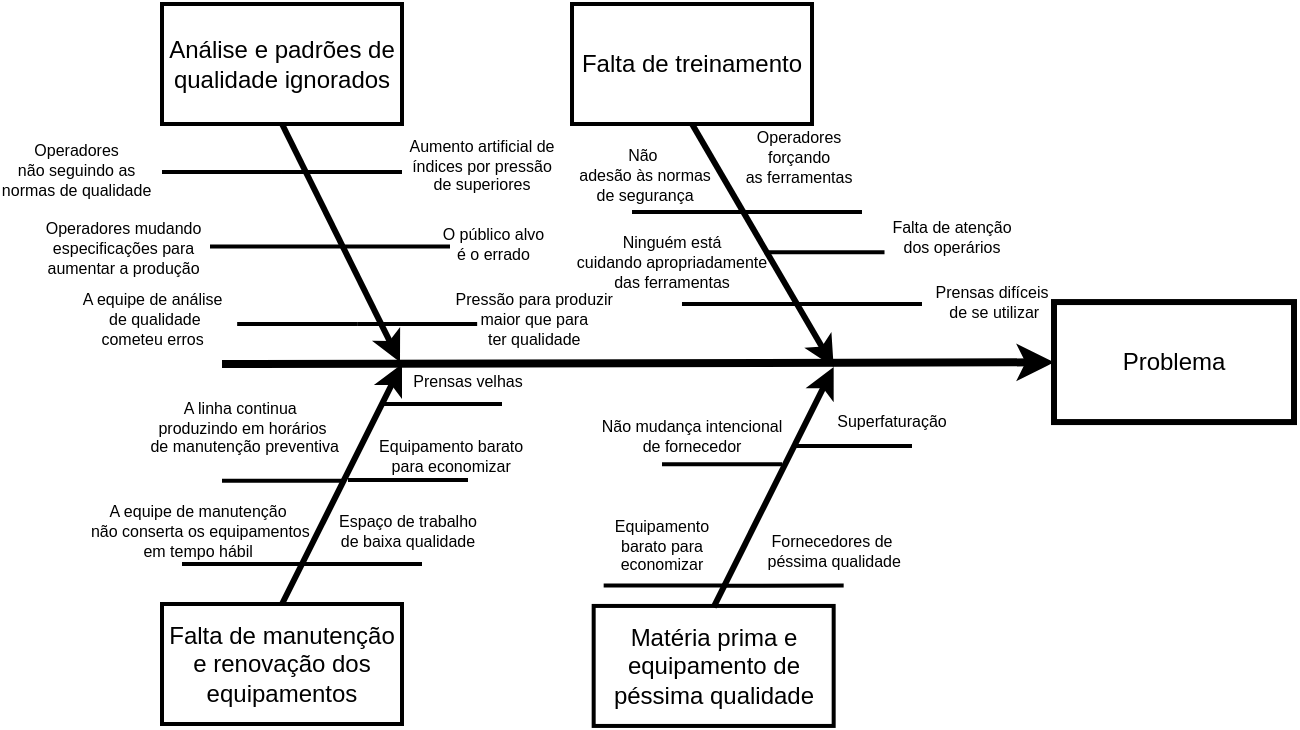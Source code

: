 <mxfile version="17.5.0" type="device"><diagram name="Page-1" id="4fc8d65c-f3f6-feb3-4d1c-02f59d9f9886"><mxGraphModel dx="788" dy="436" grid="0" gridSize="10" guides="1" tooltips="1" connect="1" arrows="1" fold="1" page="0" pageScale="1" pageWidth="826" pageHeight="1169" background="none" math="0" shadow="0"><root><mxCell id="0"/><mxCell id="1" parent="0"/><mxCell id="8" value="Problema" style="whiteSpace=wrap;strokeWidth=3" parent="1" vertex="1"><mxGeometry x="706" y="249.03" width="120" height="60" as="geometry"/></mxCell><mxCell id="9" value="" style="edgeStyle=none;strokeWidth=4" parent="1" target="8" edge="1"><mxGeometry width="100" height="100" relative="1" as="geometry"><mxPoint x="290" y="280" as="sourcePoint"/><mxPoint x="240" y="230" as="targetPoint"/></mxGeometry></mxCell><mxCell id="143" value="Análise e padrões de qualidade ignorados" style="whiteSpace=wrap;strokeWidth=2" parent="1" vertex="1"><mxGeometry x="260" y="100.0" width="120" height="60" as="geometry"/></mxCell><mxCell id="144" value="Falta de manutenção e renovação dos equipamentos" style="whiteSpace=wrap;strokeWidth=2" parent="1" vertex="1"><mxGeometry x="260" y="400.0" width="120" height="60" as="geometry"/></mxCell><mxCell id="145" value="" style="edgeStyle=none;exitX=0.5;exitY=1;strokeWidth=3" parent="1" source="143" edge="1"><mxGeometry width="100" height="100" relative="1" as="geometry"><mxPoint x="320" y="190.0" as="sourcePoint"/><mxPoint x="379" y="279" as="targetPoint"/></mxGeometry></mxCell><mxCell id="146" value="" style="edgeStyle=none;exitX=0.5;exitY=0;strokeWidth=3" parent="1" edge="1"><mxGeometry width="100" height="100" relative="1" as="geometry"><mxPoint x="320.0" y="400.0" as="sourcePoint"/><mxPoint x="380" y="280.0" as="targetPoint"/></mxGeometry></mxCell><mxCell id="148" value="" style="edgeStyle=none;endArrow=none;strokeWidth=2" parent="1" edge="1"><mxGeometry width="100" height="100" relative="1" as="geometry"><mxPoint x="284" y="221.25" as="sourcePoint"/><mxPoint x="344.0" y="221.25" as="targetPoint"/></mxGeometry></mxCell><mxCell id="149" value="" style="edgeStyle=none;endArrow=none;strokeWidth=2" parent="1" edge="1"><mxGeometry width="100" height="100" relative="1" as="geometry"><mxPoint x="297.58" y="260.0" as="sourcePoint"/><mxPoint x="357.58" y="260.0" as="targetPoint"/></mxGeometry></mxCell><mxCell id="150" value="" style="edgeStyle=none;endArrow=none;strokeWidth=2" parent="1" edge="1"><mxGeometry width="100" height="100" relative="1" as="geometry"><mxPoint x="320" y="184.06" as="sourcePoint"/><mxPoint x="380" y="184.06" as="targetPoint"/><Array as="points"><mxPoint x="340.42" y="184.03"/></Array></mxGeometry></mxCell><mxCell id="151" value="" style="edgeStyle=none;endArrow=none;strokeWidth=2" parent="1" edge="1"><mxGeometry width="100" height="100" relative="1" as="geometry"><mxPoint x="344.0" y="221.25" as="sourcePoint"/><mxPoint x="404" y="221.25" as="targetPoint"/></mxGeometry></mxCell><mxCell id="152" value="" style="edgeStyle=none;endArrow=none;strokeWidth=2" parent="1" edge="1"><mxGeometry width="100" height="100" relative="1" as="geometry"><mxPoint x="357.58" y="260.0" as="sourcePoint"/><mxPoint x="417.58" y="260.0" as="targetPoint"/></mxGeometry></mxCell><mxCell id="153" value="" style="edgeStyle=none;endArrow=none;strokeWidth=2" parent="1" edge="1"><mxGeometry width="100" height="100" relative="1" as="geometry"><mxPoint x="290" y="338.34" as="sourcePoint"/><mxPoint x="350.0" y="338.34" as="targetPoint"/></mxGeometry></mxCell><mxCell id="154" value="" style="edgeStyle=none;endArrow=none;strokeWidth=2" parent="1" edge="1"><mxGeometry width="100" height="100" relative="1" as="geometry"><mxPoint x="353" y="338.06" as="sourcePoint"/><mxPoint x="413.0" y="338.06" as="targetPoint"/></mxGeometry></mxCell><mxCell id="155" value="" style="edgeStyle=none;endArrow=none;strokeWidth=2" parent="1" edge="1"><mxGeometry width="100" height="100" relative="1" as="geometry"><mxPoint x="270.0" y="380.0" as="sourcePoint"/><mxPoint x="330" y="380.0" as="targetPoint"/></mxGeometry></mxCell><mxCell id="156" value="" style="edgeStyle=none;endArrow=none;strokeWidth=2" parent="1" edge="1"><mxGeometry width="100" height="100" relative="1" as="geometry"><mxPoint x="370.0" y="300.0" as="sourcePoint"/><mxPoint x="430" y="300.0" as="targetPoint"/></mxGeometry></mxCell><mxCell id="158" value="" style="edgeStyle=none;endArrow=none;strokeWidth=2" parent="1" edge="1"><mxGeometry width="100" height="100" relative="1" as="geometry"><mxPoint x="330" y="380.0" as="sourcePoint"/><mxPoint x="390" y="380.0" as="targetPoint"/></mxGeometry></mxCell><mxCell id="179" value="Prensas velhas" style="text;spacingTop=-5;fontSize=8;align=center;verticalAlign=middle;points=[]" parent="1" vertex="1"><mxGeometry x="398.0" y="280.97" width="30" height="20.0" as="geometry"/></mxCell><mxCell id="181" value="A equipe de manutenção&#10; não conserta os equipamentos &#10;em tempo hábil" style="text;spacingTop=-5;fontSize=8;align=center;verticalAlign=middle;points=[]" parent="1" vertex="1"><mxGeometry x="263.06" y="355.97" width="30" height="20.0" as="geometry"/></mxCell><mxCell id="202" value="Equipamento barato &#10;para economizar" style="text;spacingTop=-5;fontSize=8;align=center;verticalAlign=middle;points=[]" parent="1" vertex="1"><mxGeometry x="389.583" y="318.342" width="30" height="20.0" as="geometry"/></mxCell><mxCell id="203" value="Espaço de trabalho &#10;de baixa qualidade" style="text;spacingTop=-5;fontSize=8;align=center;verticalAlign=middle;points=[]" parent="1" vertex="1"><mxGeometry x="368.003" y="355.972" width="30" height="20.0" as="geometry"/></mxCell><mxCell id="204" value="Falta de treinamento" style="whiteSpace=wrap;strokeWidth=2" parent="1" vertex="1"><mxGeometry x="465.003" y="99.998" width="120" height="60" as="geometry"/></mxCell><mxCell id="205" value="Matéria prima e equipamento de péssima qualidade" style="whiteSpace=wrap;strokeWidth=2" parent="1" vertex="1"><mxGeometry x="475.833" y="400.968" width="120" height="60" as="geometry"/></mxCell><mxCell id="206" value="" style="edgeStyle=none;exitX=0.5;exitY=1;strokeWidth=3" parent="1" source="204" edge="1"><mxGeometry width="100" height="100" relative="1" as="geometry"><mxPoint x="535.833" y="191.528" as="sourcePoint"/><mxPoint x="595.833" y="281.528" as="targetPoint"/></mxGeometry></mxCell><mxCell id="207" value="" style="edgeStyle=none;exitX=0.5;exitY=0;strokeWidth=3" parent="1" edge="1"><mxGeometry width="100" height="100" relative="1" as="geometry"><mxPoint x="535.833" y="401.528" as="sourcePoint"/><mxPoint x="595.833" y="281.528" as="targetPoint"/></mxGeometry></mxCell><mxCell id="208" value="" style="edgeStyle=none;endArrow=none;strokeWidth=2" parent="1" edge="1"><mxGeometry width="100" height="100" relative="1" as="geometry"><mxPoint x="495.003" y="204.028" as="sourcePoint"/><mxPoint x="555.003" y="204.028" as="targetPoint"/></mxGeometry></mxCell><mxCell id="211" value="" style="edgeStyle=none;endArrow=none;strokeWidth=2" parent="1" edge="1"><mxGeometry width="100" height="100" relative="1" as="geometry"><mxPoint x="549.993" y="204.028" as="sourcePoint"/><mxPoint x="609.993" y="204.028" as="targetPoint"/></mxGeometry></mxCell><mxCell id="213" value="" style="edgeStyle=none;endArrow=none;strokeWidth=2" parent="1" edge="1"><mxGeometry width="100" height="100" relative="1" as="geometry"><mxPoint x="579.993" y="249.998" as="sourcePoint"/><mxPoint x="639.993" y="249.998" as="targetPoint"/></mxGeometry></mxCell><mxCell id="216" value="" style="edgeStyle=none;endArrow=none;strokeWidth=2" parent="1" edge="1"><mxGeometry width="100" height="100" relative="1" as="geometry"><mxPoint x="510.003" y="330.128" as="sourcePoint"/><mxPoint x="570.003" y="330.128" as="targetPoint"/></mxGeometry></mxCell><mxCell id="217" value="" style="edgeStyle=none;endArrow=none;strokeWidth=2" parent="1" edge="1"><mxGeometry width="100" height="100" relative="1" as="geometry"><mxPoint x="574.993" y="320.968" as="sourcePoint"/><mxPoint x="634.993" y="320.968" as="targetPoint"/></mxGeometry></mxCell><mxCell id="219" value="" style="edgeStyle=none;endArrow=none;strokeWidth=2" parent="1" edge="1"><mxGeometry width="100" height="100" relative="1" as="geometry"><mxPoint x="540" y="390.89" as="sourcePoint"/><mxPoint x="600.833" y="390.768" as="targetPoint"/></mxGeometry></mxCell><mxCell id="237" value="Não&#10; adesão às normas&#10; de segurança" style="text;spacingTop=-5;fontSize=8;align=center;verticalAlign=middle;points=[]" parent="1" vertex="1"><mxGeometry x="490.83" y="180" width="19.17" height="15.97" as="geometry"/></mxCell><mxCell id="242" value="Não mudança intencional &#10;de fornecedor" style="text;spacingTop=-5;fontSize=8;align=center;verticalAlign=middle;points=[]" parent="1" vertex="1"><mxGeometry x="510.003" y="308.338" width="30" height="20.0" as="geometry"/></mxCell><mxCell id="259" value="Operadores &#10;forçando &#10;as ferramentas" style="text;spacingTop=-5;fontSize=8;align=center;verticalAlign=middle;points=[]" parent="1" vertex="1"><mxGeometry x="561.25" y="177.5" width="34.58" height="2.5" as="geometry"/></mxCell><mxCell id="263" value="Fornecedores de&#10; péssima qualidade" style="text;spacingTop=-5;fontSize=8;align=center;verticalAlign=middle;points=[]" parent="1" vertex="1"><mxGeometry x="579.997" y="365.97" width="30" height="20.0" as="geometry"/></mxCell><mxCell id="264" value="Superfaturação" style="text;spacingTop=-5;fontSize=8;align=center;verticalAlign=middle;points=[]" parent="1" vertex="1"><mxGeometry x="609.997" y="300.97" width="30" height="20.0" as="geometry"/></mxCell><mxCell id="zJKM2OFTdH0HloZbZrTs-265" value="" style="edgeStyle=none;endArrow=none;strokeWidth=2" edge="1" parent="1"><mxGeometry width="100" height="100" relative="1" as="geometry"><mxPoint x="480.833" y="390.808" as="sourcePoint"/><mxPoint x="540.833" y="390.808" as="targetPoint"/></mxGeometry></mxCell><mxCell id="zJKM2OFTdH0HloZbZrTs-267" value="Equipamento barato para economizar" style="text;html=1;strokeColor=none;fillColor=none;align=center;verticalAlign=middle;whiteSpace=wrap;rounded=0;fontSize=8;" vertex="1" parent="1"><mxGeometry x="480" y="355.97" width="60" height="30" as="geometry"/></mxCell><mxCell id="zJKM2OFTdH0HloZbZrTs-268" value="Ninguém está&#10;cuidando apropriadamente&#10;das ferramentas" style="text;spacingTop=-5;fontSize=8;align=center;verticalAlign=middle;points=[]" vertex="1" parent="1"><mxGeometry x="500.003" y="221.248" width="30" height="20.0" as="geometry"/></mxCell><mxCell id="zJKM2OFTdH0HloZbZrTs-269" value="Operadores &#10;não seguindo as&#10;normas de qualidade" style="text;spacingTop=-5;fontSize=8;align=center;verticalAlign=middle;points=[]" vertex="1" parent="1"><mxGeometry x="200.0" y="184.03" width="34.58" height="2.5" as="geometry"/></mxCell><mxCell id="zJKM2OFTdH0HloZbZrTs-271" value="" style="edgeStyle=none;endArrow=none;strokeWidth=2" edge="1" parent="1"><mxGeometry width="100" height="100" relative="1" as="geometry"><mxPoint x="519.993" y="249.998" as="sourcePoint"/><mxPoint x="579.993" y="249.998" as="targetPoint"/></mxGeometry></mxCell><mxCell id="zJKM2OFTdH0HloZbZrTs-272" value="Falta de atenção&#10;dos operários" style="text;spacingTop=-5;fontSize=8;align=center;verticalAlign=middle;points=[]" vertex="1" parent="1"><mxGeometry x="639.993" y="209.028" width="30" height="20.0" as="geometry"/></mxCell><mxCell id="zJKM2OFTdH0HloZbZrTs-273" value="O público alvo&#10;é o errado" style="text;spacingTop=-5;fontSize=8;align=center;verticalAlign=middle;points=[]" vertex="1" parent="1"><mxGeometry x="408.42" y="221.25" width="34.58" height="2.5" as="geometry"/></mxCell><mxCell id="zJKM2OFTdH0HloZbZrTs-274" value="&lt;div style=&quot;text-align: center&quot;&gt;&lt;span&gt;&lt;font face=&quot;helvetica&quot;&gt;Aumento artificial&amp;nbsp;&lt;/font&gt;&lt;/span&gt;&lt;span style=&quot;font-family: &amp;#34;helvetica&amp;#34;&quot;&gt;de índices por pressão de superiores&lt;/span&gt;&lt;/div&gt;&lt;div style=&quot;text-align: center&quot;&gt;&lt;br&gt;&lt;/div&gt;" style="text;whiteSpace=wrap;html=1;fontSize=8;" vertex="1" parent="1"><mxGeometry x="378.58" y="160" width="80" height="40" as="geometry"/></mxCell><mxCell id="zJKM2OFTdH0HloZbZrTs-275" value="A equipe de análise&#10; de qualidade &#10;cometeu erros" style="text;spacingTop=-5;fontSize=8;align=center;verticalAlign=middle;points=[]" vertex="1" parent="1"><mxGeometry x="238.0" y="258.75" width="34.58" height="2.5" as="geometry"/></mxCell><mxCell id="zJKM2OFTdH0HloZbZrTs-276" value="Operadores mudando&#10;especificações para &#10;aumentar a produção" style="text;spacingTop=-5;fontSize=8;align=center;verticalAlign=middle;points=[]" vertex="1" parent="1"><mxGeometry x="223.48" y="190" width="34.58" height="68.75" as="geometry"/></mxCell><mxCell id="zJKM2OFTdH0HloZbZrTs-278" value="Pressão para produzir &#10;maior que para &#10;ter qualidade" style="text;spacingTop=-5;fontSize=8;align=center;verticalAlign=middle;points=[]" vertex="1" parent="1"><mxGeometry x="428.83" y="258.75" width="34.58" height="2.5" as="geometry"/></mxCell><mxCell id="zJKM2OFTdH0HloZbZrTs-279" value="Prensas difíceis&#10; de se utilizar" style="text;spacingTop=-5;fontSize=8;align=center;verticalAlign=middle;points=[]" vertex="1" parent="1"><mxGeometry x="660.003" y="241.248" width="30" height="20.0" as="geometry"/></mxCell><mxCell id="zJKM2OFTdH0HloZbZrTs-280" value="" style="edgeStyle=none;endArrow=none;strokeWidth=2" edge="1" parent="1"><mxGeometry width="100" height="100" relative="1" as="geometry"><mxPoint x="561.253" y="224.088" as="sourcePoint"/><mxPoint x="621.253" y="224.088" as="targetPoint"/></mxGeometry></mxCell><mxCell id="zJKM2OFTdH0HloZbZrTs-285" value="&lt;div style=&quot;text-align: center&quot;&gt;&lt;font face=&quot;helvetica&quot;&gt;A linha continua&amp;nbsp;&lt;/font&gt;&lt;/div&gt;&lt;div style=&quot;text-align: center&quot;&gt;&lt;font face=&quot;helvetica&quot;&gt;produzindo&lt;/font&gt;&lt;span style=&quot;font-family: &amp;#34;helvetica&amp;#34;&quot;&gt;&amp;nbsp;em horários&lt;/span&gt;&lt;/div&gt;&lt;div style=&quot;text-align: center&quot;&gt;&lt;span style=&quot;font-family: &amp;#34;helvetica&amp;#34;&quot;&gt;&amp;nbsp;de manutenção preventiva&lt;/span&gt;&lt;/div&gt;" style="text;whiteSpace=wrap;html=1;fontSize=8;" vertex="1" parent="1"><mxGeometry x="250.42" y="290.97" width="125" height="40" as="geometry"/></mxCell><mxCell id="zJKM2OFTdH0HloZbZrTs-286" value="" style="edgeStyle=none;endArrow=none;strokeWidth=2" edge="1" parent="1"><mxGeometry width="100" height="100" relative="1" as="geometry"><mxPoint x="260" y="184.06" as="sourcePoint"/><mxPoint x="320" y="184.06" as="targetPoint"/><Array as="points"><mxPoint x="280.42" y="184.03"/></Array></mxGeometry></mxCell></root></mxGraphModel></diagram></mxfile>